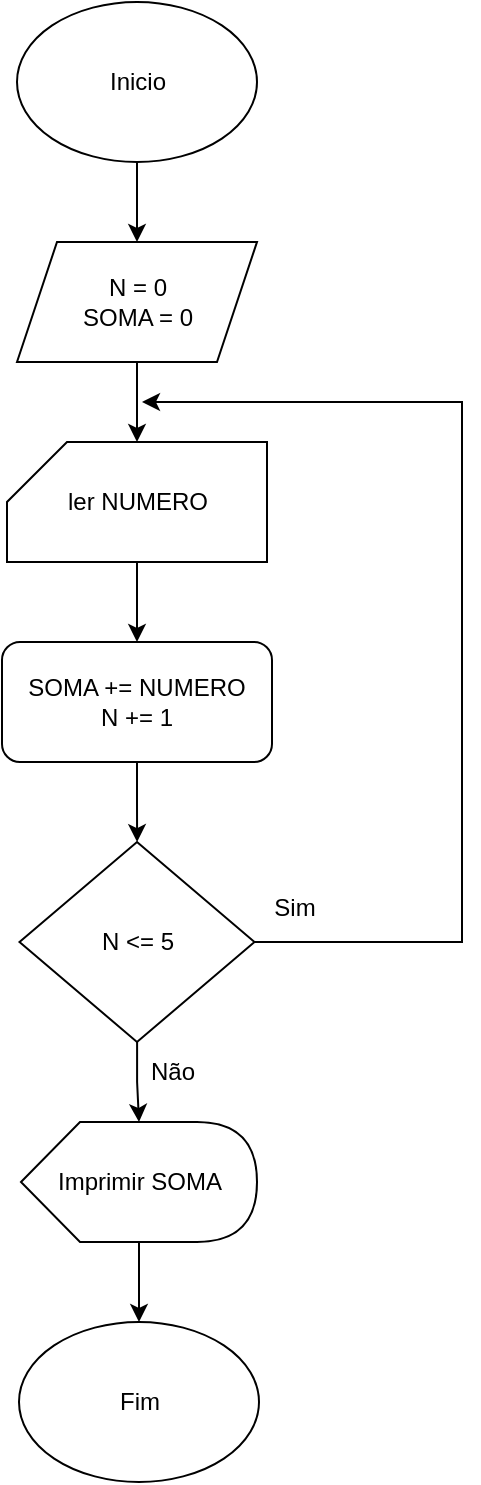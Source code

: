 <mxfile version="24.0.2" type="github">
  <diagram name="Page-1" id="-NBOMQ9yB7asoTrIssJ6">
    <mxGraphModel dx="794" dy="726" grid="1" gridSize="10" guides="1" tooltips="1" connect="1" arrows="1" fold="1" page="1" pageScale="1" pageWidth="850" pageHeight="1100" math="0" shadow="0">
      <root>
        <mxCell id="0" />
        <mxCell id="1" parent="0" />
        <mxCell id="FeqA4JQ_GkL9z4eFw6i8-5" value="" style="edgeStyle=orthogonalEdgeStyle;rounded=0;orthogonalLoop=1;jettySize=auto;html=1;" parent="1" source="FeqA4JQ_GkL9z4eFw6i8-1" target="FeqA4JQ_GkL9z4eFw6i8-4" edge="1">
          <mxGeometry relative="1" as="geometry" />
        </mxCell>
        <mxCell id="FeqA4JQ_GkL9z4eFw6i8-1" value="Inicio" style="ellipse;whiteSpace=wrap;html=1;" parent="1" vertex="1">
          <mxGeometry x="337.5" y="70" width="120" height="80" as="geometry" />
        </mxCell>
        <mxCell id="FeqA4JQ_GkL9z4eFw6i8-7" value="" style="edgeStyle=orthogonalEdgeStyle;rounded=0;orthogonalLoop=1;jettySize=auto;html=1;" parent="1" source="FeqA4JQ_GkL9z4eFw6i8-4" target="FeqA4JQ_GkL9z4eFw6i8-6" edge="1">
          <mxGeometry relative="1" as="geometry" />
        </mxCell>
        <mxCell id="FeqA4JQ_GkL9z4eFw6i8-4" value="N = 0&lt;div&gt;SOMA = 0&lt;/div&gt;" style="shape=parallelogram;perimeter=parallelogramPerimeter;whiteSpace=wrap;html=1;fixedSize=1;" parent="1" vertex="1">
          <mxGeometry x="337.5" y="190" width="120" height="60" as="geometry" />
        </mxCell>
        <mxCell id="FeqA4JQ_GkL9z4eFw6i8-9" value="" style="edgeStyle=orthogonalEdgeStyle;rounded=0;orthogonalLoop=1;jettySize=auto;html=1;" parent="1" source="FeqA4JQ_GkL9z4eFw6i8-6" target="FeqA4JQ_GkL9z4eFw6i8-8" edge="1">
          <mxGeometry relative="1" as="geometry" />
        </mxCell>
        <mxCell id="FeqA4JQ_GkL9z4eFw6i8-6" value="ler NUMERO" style="shape=card;whiteSpace=wrap;html=1;" parent="1" vertex="1">
          <mxGeometry x="332.5" y="290" width="130" height="60" as="geometry" />
        </mxCell>
        <mxCell id="FeqA4JQ_GkL9z4eFw6i8-12" value="" style="edgeStyle=orthogonalEdgeStyle;rounded=0;orthogonalLoop=1;jettySize=auto;html=1;" parent="1" source="FeqA4JQ_GkL9z4eFw6i8-8" target="FeqA4JQ_GkL9z4eFw6i8-11" edge="1">
          <mxGeometry relative="1" as="geometry" />
        </mxCell>
        <mxCell id="FeqA4JQ_GkL9z4eFw6i8-8" value="SOMA += NUMERO&lt;div&gt;N += 1&lt;/div&gt;" style="rounded=1;whiteSpace=wrap;html=1;" parent="1" vertex="1">
          <mxGeometry x="330" y="390" width="135" height="60" as="geometry" />
        </mxCell>
        <mxCell id="FeqA4JQ_GkL9z4eFw6i8-15" value="" style="edgeStyle=orthogonalEdgeStyle;rounded=0;orthogonalLoop=1;jettySize=auto;html=1;" parent="1" source="FeqA4JQ_GkL9z4eFw6i8-11" target="FeqA4JQ_GkL9z4eFw6i8-14" edge="1">
          <mxGeometry relative="1" as="geometry" />
        </mxCell>
        <mxCell id="FeqA4JQ_GkL9z4eFw6i8-17" style="edgeStyle=orthogonalEdgeStyle;rounded=0;orthogonalLoop=1;jettySize=auto;html=1;exitX=1;exitY=0.5;exitDx=0;exitDy=0;" parent="1" source="FeqA4JQ_GkL9z4eFw6i8-11" edge="1">
          <mxGeometry relative="1" as="geometry">
            <mxPoint x="400" y="270" as="targetPoint" />
            <Array as="points">
              <mxPoint x="560" y="540" />
              <mxPoint x="560" y="270" />
            </Array>
          </mxGeometry>
        </mxCell>
        <mxCell id="FeqA4JQ_GkL9z4eFw6i8-11" value="N &amp;lt;= 5" style="rhombus;whiteSpace=wrap;html=1;" parent="1" vertex="1">
          <mxGeometry x="338.75" y="490" width="117.5" height="100" as="geometry" />
        </mxCell>
        <mxCell id="FeqA4JQ_GkL9z4eFw6i8-20" value="" style="edgeStyle=orthogonalEdgeStyle;rounded=0;orthogonalLoop=1;jettySize=auto;html=1;" parent="1" source="FeqA4JQ_GkL9z4eFw6i8-14" target="FeqA4JQ_GkL9z4eFw6i8-19" edge="1">
          <mxGeometry relative="1" as="geometry" />
        </mxCell>
        <mxCell id="FeqA4JQ_GkL9z4eFw6i8-14" value="Imprimir SOMA" style="shape=display;whiteSpace=wrap;html=1;" parent="1" vertex="1">
          <mxGeometry x="339.5" y="630" width="118" height="60" as="geometry" />
        </mxCell>
        <mxCell id="FeqA4JQ_GkL9z4eFw6i8-16" value="Não" style="text;html=1;align=center;verticalAlign=middle;resizable=0;points=[];autosize=1;strokeColor=none;fillColor=none;" parent="1" vertex="1">
          <mxGeometry x="390" y="590" width="50" height="30" as="geometry" />
        </mxCell>
        <mxCell id="FeqA4JQ_GkL9z4eFw6i8-18" value="Sim" style="text;html=1;align=center;verticalAlign=middle;resizable=0;points=[];autosize=1;strokeColor=none;fillColor=none;" parent="1" vertex="1">
          <mxGeometry x="456.25" y="508" width="40" height="30" as="geometry" />
        </mxCell>
        <mxCell id="FeqA4JQ_GkL9z4eFw6i8-19" value="Fim" style="ellipse;whiteSpace=wrap;html=1;" parent="1" vertex="1">
          <mxGeometry x="338.5" y="730" width="120" height="80" as="geometry" />
        </mxCell>
      </root>
    </mxGraphModel>
  </diagram>
</mxfile>
